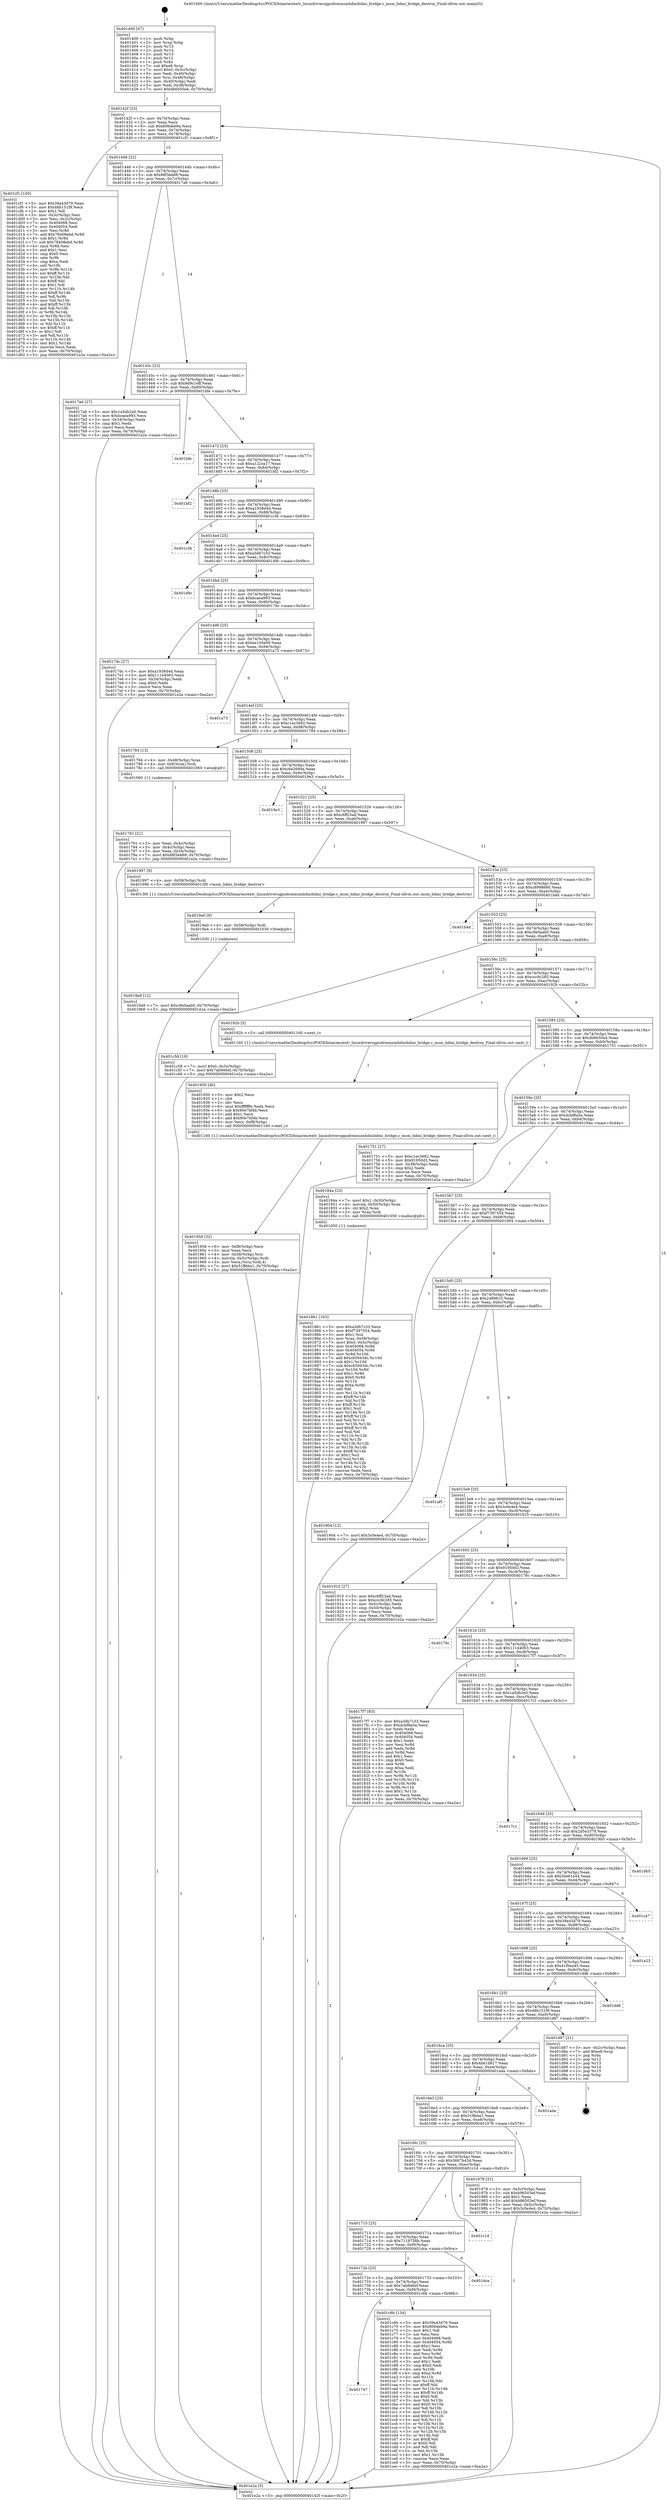 digraph "0x401400" {
  label = "0x401400 (/mnt/c/Users/mathe/Desktop/tcc/POCII/binaries/extr_linuxdriversgpudrmmsmhdmihdmi_bridge.c_msm_hdmi_bridge_destroy_Final-ollvm.out::main(0))"
  labelloc = "t"
  node[shape=record]

  Entry [label="",width=0.3,height=0.3,shape=circle,fillcolor=black,style=filled]
  "0x40142f" [label="{
     0x40142f [23]\l
     | [instrs]\l
     &nbsp;&nbsp;0x40142f \<+3\>: mov -0x70(%rbp),%eax\l
     &nbsp;&nbsp;0x401432 \<+2\>: mov %eax,%ecx\l
     &nbsp;&nbsp;0x401434 \<+6\>: sub $0x806deb9a,%ecx\l
     &nbsp;&nbsp;0x40143a \<+3\>: mov %eax,-0x74(%rbp)\l
     &nbsp;&nbsp;0x40143d \<+3\>: mov %ecx,-0x78(%rbp)\l
     &nbsp;&nbsp;0x401440 \<+6\>: je 0000000000401cf1 \<main+0x8f1\>\l
  }"]
  "0x401cf1" [label="{
     0x401cf1 [150]\l
     | [instrs]\l
     &nbsp;&nbsp;0x401cf1 \<+5\>: mov $0x39a43d79,%eax\l
     &nbsp;&nbsp;0x401cf6 \<+5\>: mov $0x48b151f9,%ecx\l
     &nbsp;&nbsp;0x401cfb \<+2\>: mov $0x1,%dl\l
     &nbsp;&nbsp;0x401cfd \<+3\>: mov -0x3c(%rbp),%esi\l
     &nbsp;&nbsp;0x401d00 \<+3\>: mov %esi,-0x2c(%rbp)\l
     &nbsp;&nbsp;0x401d03 \<+7\>: mov 0x404068,%esi\l
     &nbsp;&nbsp;0x401d0a \<+7\>: mov 0x404054,%edi\l
     &nbsp;&nbsp;0x401d11 \<+3\>: mov %esi,%r8d\l
     &nbsp;&nbsp;0x401d14 \<+7\>: add $0x78408ebd,%r8d\l
     &nbsp;&nbsp;0x401d1b \<+4\>: sub $0x1,%r8d\l
     &nbsp;&nbsp;0x401d1f \<+7\>: sub $0x78408ebd,%r8d\l
     &nbsp;&nbsp;0x401d26 \<+4\>: imul %r8d,%esi\l
     &nbsp;&nbsp;0x401d2a \<+3\>: and $0x1,%esi\l
     &nbsp;&nbsp;0x401d2d \<+3\>: cmp $0x0,%esi\l
     &nbsp;&nbsp;0x401d30 \<+4\>: sete %r9b\l
     &nbsp;&nbsp;0x401d34 \<+3\>: cmp $0xa,%edi\l
     &nbsp;&nbsp;0x401d37 \<+4\>: setl %r10b\l
     &nbsp;&nbsp;0x401d3b \<+3\>: mov %r9b,%r11b\l
     &nbsp;&nbsp;0x401d3e \<+4\>: xor $0xff,%r11b\l
     &nbsp;&nbsp;0x401d42 \<+3\>: mov %r10b,%bl\l
     &nbsp;&nbsp;0x401d45 \<+3\>: xor $0xff,%bl\l
     &nbsp;&nbsp;0x401d48 \<+3\>: xor $0x1,%dl\l
     &nbsp;&nbsp;0x401d4b \<+3\>: mov %r11b,%r14b\l
     &nbsp;&nbsp;0x401d4e \<+4\>: and $0xff,%r14b\l
     &nbsp;&nbsp;0x401d52 \<+3\>: and %dl,%r9b\l
     &nbsp;&nbsp;0x401d55 \<+3\>: mov %bl,%r15b\l
     &nbsp;&nbsp;0x401d58 \<+4\>: and $0xff,%r15b\l
     &nbsp;&nbsp;0x401d5c \<+3\>: and %dl,%r10b\l
     &nbsp;&nbsp;0x401d5f \<+3\>: or %r9b,%r14b\l
     &nbsp;&nbsp;0x401d62 \<+3\>: or %r10b,%r15b\l
     &nbsp;&nbsp;0x401d65 \<+3\>: xor %r15b,%r14b\l
     &nbsp;&nbsp;0x401d68 \<+3\>: or %bl,%r11b\l
     &nbsp;&nbsp;0x401d6b \<+4\>: xor $0xff,%r11b\l
     &nbsp;&nbsp;0x401d6f \<+3\>: or $0x1,%dl\l
     &nbsp;&nbsp;0x401d72 \<+3\>: and %dl,%r11b\l
     &nbsp;&nbsp;0x401d75 \<+3\>: or %r11b,%r14b\l
     &nbsp;&nbsp;0x401d78 \<+4\>: test $0x1,%r14b\l
     &nbsp;&nbsp;0x401d7c \<+3\>: cmovne %ecx,%eax\l
     &nbsp;&nbsp;0x401d7f \<+3\>: mov %eax,-0x70(%rbp)\l
     &nbsp;&nbsp;0x401d82 \<+5\>: jmp 0000000000401e2a \<main+0xa2a\>\l
  }"]
  "0x401446" [label="{
     0x401446 [22]\l
     | [instrs]\l
     &nbsp;&nbsp;0x401446 \<+5\>: jmp 000000000040144b \<main+0x4b\>\l
     &nbsp;&nbsp;0x40144b \<+3\>: mov -0x74(%rbp),%eax\l
     &nbsp;&nbsp;0x40144e \<+5\>: sub $0x88f3eb68,%eax\l
     &nbsp;&nbsp;0x401453 \<+3\>: mov %eax,-0x7c(%rbp)\l
     &nbsp;&nbsp;0x401456 \<+6\>: je 00000000004017a6 \<main+0x3a6\>\l
  }"]
  Exit [label="",width=0.3,height=0.3,shape=circle,fillcolor=black,style=filled,peripheries=2]
  "0x4017a6" [label="{
     0x4017a6 [27]\l
     | [instrs]\l
     &nbsp;&nbsp;0x4017a6 \<+5\>: mov $0x1a5db2e0,%eax\l
     &nbsp;&nbsp;0x4017ab \<+5\>: mov $0xbcaea993,%ecx\l
     &nbsp;&nbsp;0x4017b0 \<+3\>: mov -0x34(%rbp),%edx\l
     &nbsp;&nbsp;0x4017b3 \<+3\>: cmp $0x1,%edx\l
     &nbsp;&nbsp;0x4017b6 \<+3\>: cmovl %ecx,%eax\l
     &nbsp;&nbsp;0x4017b9 \<+3\>: mov %eax,-0x70(%rbp)\l
     &nbsp;&nbsp;0x4017bc \<+5\>: jmp 0000000000401e2a \<main+0xa2a\>\l
  }"]
  "0x40145c" [label="{
     0x40145c [22]\l
     | [instrs]\l
     &nbsp;&nbsp;0x40145c \<+5\>: jmp 0000000000401461 \<main+0x61\>\l
     &nbsp;&nbsp;0x401461 \<+3\>: mov -0x74(%rbp),%eax\l
     &nbsp;&nbsp;0x401464 \<+5\>: sub $0x9d9c1eff,%eax\l
     &nbsp;&nbsp;0x401469 \<+3\>: mov %eax,-0x80(%rbp)\l
     &nbsp;&nbsp;0x40146c \<+6\>: je 0000000000401bfe \<main+0x7fe\>\l
  }"]
  "0x401747" [label="{
     0x401747\l
  }", style=dashed]
  "0x401bfe" [label="{
     0x401bfe\l
  }", style=dashed]
  "0x401472" [label="{
     0x401472 [25]\l
     | [instrs]\l
     &nbsp;&nbsp;0x401472 \<+5\>: jmp 0000000000401477 \<main+0x77\>\l
     &nbsp;&nbsp;0x401477 \<+3\>: mov -0x74(%rbp),%eax\l
     &nbsp;&nbsp;0x40147a \<+5\>: sub $0xa122ca17,%eax\l
     &nbsp;&nbsp;0x40147f \<+6\>: mov %eax,-0x84(%rbp)\l
     &nbsp;&nbsp;0x401485 \<+6\>: je 0000000000401bf2 \<main+0x7f2\>\l
  }"]
  "0x401c6b" [label="{
     0x401c6b [134]\l
     | [instrs]\l
     &nbsp;&nbsp;0x401c6b \<+5\>: mov $0x39a43d79,%eax\l
     &nbsp;&nbsp;0x401c70 \<+5\>: mov $0x806deb9a,%ecx\l
     &nbsp;&nbsp;0x401c75 \<+2\>: mov $0x1,%dl\l
     &nbsp;&nbsp;0x401c77 \<+2\>: xor %esi,%esi\l
     &nbsp;&nbsp;0x401c79 \<+7\>: mov 0x404068,%edi\l
     &nbsp;&nbsp;0x401c80 \<+8\>: mov 0x404054,%r8d\l
     &nbsp;&nbsp;0x401c88 \<+3\>: sub $0x1,%esi\l
     &nbsp;&nbsp;0x401c8b \<+3\>: mov %edi,%r9d\l
     &nbsp;&nbsp;0x401c8e \<+3\>: add %esi,%r9d\l
     &nbsp;&nbsp;0x401c91 \<+4\>: imul %r9d,%edi\l
     &nbsp;&nbsp;0x401c95 \<+3\>: and $0x1,%edi\l
     &nbsp;&nbsp;0x401c98 \<+3\>: cmp $0x0,%edi\l
     &nbsp;&nbsp;0x401c9b \<+4\>: sete %r10b\l
     &nbsp;&nbsp;0x401c9f \<+4\>: cmp $0xa,%r8d\l
     &nbsp;&nbsp;0x401ca3 \<+4\>: setl %r11b\l
     &nbsp;&nbsp;0x401ca7 \<+3\>: mov %r10b,%bl\l
     &nbsp;&nbsp;0x401caa \<+3\>: xor $0xff,%bl\l
     &nbsp;&nbsp;0x401cad \<+3\>: mov %r11b,%r14b\l
     &nbsp;&nbsp;0x401cb0 \<+4\>: xor $0xff,%r14b\l
     &nbsp;&nbsp;0x401cb4 \<+3\>: xor $0x0,%dl\l
     &nbsp;&nbsp;0x401cb7 \<+3\>: mov %bl,%r15b\l
     &nbsp;&nbsp;0x401cba \<+4\>: and $0x0,%r15b\l
     &nbsp;&nbsp;0x401cbe \<+3\>: and %dl,%r10b\l
     &nbsp;&nbsp;0x401cc1 \<+3\>: mov %r14b,%r12b\l
     &nbsp;&nbsp;0x401cc4 \<+4\>: and $0x0,%r12b\l
     &nbsp;&nbsp;0x401cc8 \<+3\>: and %dl,%r11b\l
     &nbsp;&nbsp;0x401ccb \<+3\>: or %r10b,%r15b\l
     &nbsp;&nbsp;0x401cce \<+3\>: or %r11b,%r12b\l
     &nbsp;&nbsp;0x401cd1 \<+3\>: xor %r12b,%r15b\l
     &nbsp;&nbsp;0x401cd4 \<+3\>: or %r14b,%bl\l
     &nbsp;&nbsp;0x401cd7 \<+3\>: xor $0xff,%bl\l
     &nbsp;&nbsp;0x401cda \<+3\>: or $0x0,%dl\l
     &nbsp;&nbsp;0x401cdd \<+2\>: and %dl,%bl\l
     &nbsp;&nbsp;0x401cdf \<+3\>: or %bl,%r15b\l
     &nbsp;&nbsp;0x401ce2 \<+4\>: test $0x1,%r15b\l
     &nbsp;&nbsp;0x401ce6 \<+3\>: cmovne %ecx,%eax\l
     &nbsp;&nbsp;0x401ce9 \<+3\>: mov %eax,-0x70(%rbp)\l
     &nbsp;&nbsp;0x401cec \<+5\>: jmp 0000000000401e2a \<main+0xa2a\>\l
  }"]
  "0x401bf2" [label="{
     0x401bf2\l
  }", style=dashed]
  "0x40148b" [label="{
     0x40148b [25]\l
     | [instrs]\l
     &nbsp;&nbsp;0x40148b \<+5\>: jmp 0000000000401490 \<main+0x90\>\l
     &nbsp;&nbsp;0x401490 \<+3\>: mov -0x74(%rbp),%eax\l
     &nbsp;&nbsp;0x401493 \<+5\>: sub $0xa1938d4d,%eax\l
     &nbsp;&nbsp;0x401498 \<+6\>: mov %eax,-0x88(%rbp)\l
     &nbsp;&nbsp;0x40149e \<+6\>: je 0000000000401c3b \<main+0x83b\>\l
  }"]
  "0x40172e" [label="{
     0x40172e [25]\l
     | [instrs]\l
     &nbsp;&nbsp;0x40172e \<+5\>: jmp 0000000000401733 \<main+0x333\>\l
     &nbsp;&nbsp;0x401733 \<+3\>: mov -0x74(%rbp),%eax\l
     &nbsp;&nbsp;0x401736 \<+5\>: sub $0x7ab946ef,%eax\l
     &nbsp;&nbsp;0x40173b \<+6\>: mov %eax,-0xf4(%rbp)\l
     &nbsp;&nbsp;0x401741 \<+6\>: je 0000000000401c6b \<main+0x86b\>\l
  }"]
  "0x401c3b" [label="{
     0x401c3b\l
  }", style=dashed]
  "0x4014a4" [label="{
     0x4014a4 [25]\l
     | [instrs]\l
     &nbsp;&nbsp;0x4014a4 \<+5\>: jmp 00000000004014a9 \<main+0xa9\>\l
     &nbsp;&nbsp;0x4014a9 \<+3\>: mov -0x74(%rbp),%eax\l
     &nbsp;&nbsp;0x4014ac \<+5\>: sub $0xa3db7c33,%eax\l
     &nbsp;&nbsp;0x4014b1 \<+6\>: mov %eax,-0x8c(%rbp)\l
     &nbsp;&nbsp;0x4014b7 \<+6\>: je 0000000000401d9c \<main+0x99c\>\l
  }"]
  "0x401dca" [label="{
     0x401dca\l
  }", style=dashed]
  "0x401d9c" [label="{
     0x401d9c\l
  }", style=dashed]
  "0x4014bd" [label="{
     0x4014bd [25]\l
     | [instrs]\l
     &nbsp;&nbsp;0x4014bd \<+5\>: jmp 00000000004014c2 \<main+0xc2\>\l
     &nbsp;&nbsp;0x4014c2 \<+3\>: mov -0x74(%rbp),%eax\l
     &nbsp;&nbsp;0x4014c5 \<+5\>: sub $0xbcaea993,%eax\l
     &nbsp;&nbsp;0x4014ca \<+6\>: mov %eax,-0x90(%rbp)\l
     &nbsp;&nbsp;0x4014d0 \<+6\>: je 00000000004017dc \<main+0x3dc\>\l
  }"]
  "0x401715" [label="{
     0x401715 [25]\l
     | [instrs]\l
     &nbsp;&nbsp;0x401715 \<+5\>: jmp 000000000040171a \<main+0x31a\>\l
     &nbsp;&nbsp;0x40171a \<+3\>: mov -0x74(%rbp),%eax\l
     &nbsp;&nbsp;0x40171d \<+5\>: sub $0x7119758b,%eax\l
     &nbsp;&nbsp;0x401722 \<+6\>: mov %eax,-0xf0(%rbp)\l
     &nbsp;&nbsp;0x401728 \<+6\>: je 0000000000401dca \<main+0x9ca\>\l
  }"]
  "0x4017dc" [label="{
     0x4017dc [27]\l
     | [instrs]\l
     &nbsp;&nbsp;0x4017dc \<+5\>: mov $0xa1938d4d,%eax\l
     &nbsp;&nbsp;0x4017e1 \<+5\>: mov $0x11144063,%ecx\l
     &nbsp;&nbsp;0x4017e6 \<+3\>: mov -0x34(%rbp),%edx\l
     &nbsp;&nbsp;0x4017e9 \<+3\>: cmp $0x0,%edx\l
     &nbsp;&nbsp;0x4017ec \<+3\>: cmove %ecx,%eax\l
     &nbsp;&nbsp;0x4017ef \<+3\>: mov %eax,-0x70(%rbp)\l
     &nbsp;&nbsp;0x4017f2 \<+5\>: jmp 0000000000401e2a \<main+0xa2a\>\l
  }"]
  "0x4014d6" [label="{
     0x4014d6 [25]\l
     | [instrs]\l
     &nbsp;&nbsp;0x4014d6 \<+5\>: jmp 00000000004014db \<main+0xdb\>\l
     &nbsp;&nbsp;0x4014db \<+3\>: mov -0x74(%rbp),%eax\l
     &nbsp;&nbsp;0x4014de \<+5\>: sub $0xbe105e09,%eax\l
     &nbsp;&nbsp;0x4014e3 \<+6\>: mov %eax,-0x94(%rbp)\l
     &nbsp;&nbsp;0x4014e9 \<+6\>: je 0000000000401a73 \<main+0x673\>\l
  }"]
  "0x401c1d" [label="{
     0x401c1d\l
  }", style=dashed]
  "0x401a73" [label="{
     0x401a73\l
  }", style=dashed]
  "0x4014ef" [label="{
     0x4014ef [25]\l
     | [instrs]\l
     &nbsp;&nbsp;0x4014ef \<+5\>: jmp 00000000004014f4 \<main+0xf4\>\l
     &nbsp;&nbsp;0x4014f4 \<+3\>: mov -0x74(%rbp),%eax\l
     &nbsp;&nbsp;0x4014f7 \<+5\>: sub $0xc1ec3682,%eax\l
     &nbsp;&nbsp;0x4014fc \<+6\>: mov %eax,-0x98(%rbp)\l
     &nbsp;&nbsp;0x401502 \<+6\>: je 0000000000401784 \<main+0x384\>\l
  }"]
  "0x4019a9" [label="{
     0x4019a9 [12]\l
     | [instrs]\l
     &nbsp;&nbsp;0x4019a9 \<+7\>: movl $0xc9e0aab0,-0x70(%rbp)\l
     &nbsp;&nbsp;0x4019b0 \<+5\>: jmp 0000000000401e2a \<main+0xa2a\>\l
  }"]
  "0x401784" [label="{
     0x401784 [13]\l
     | [instrs]\l
     &nbsp;&nbsp;0x401784 \<+4\>: mov -0x48(%rbp),%rax\l
     &nbsp;&nbsp;0x401788 \<+4\>: mov 0x8(%rax),%rdi\l
     &nbsp;&nbsp;0x40178c \<+5\>: call 0000000000401060 \<atoi@plt\>\l
     | [calls]\l
     &nbsp;&nbsp;0x401060 \{1\} (unknown)\l
  }"]
  "0x401508" [label="{
     0x401508 [25]\l
     | [instrs]\l
     &nbsp;&nbsp;0x401508 \<+5\>: jmp 000000000040150d \<main+0x10d\>\l
     &nbsp;&nbsp;0x40150d \<+3\>: mov -0x74(%rbp),%eax\l
     &nbsp;&nbsp;0x401510 \<+5\>: sub $0xc6e2694e,%eax\l
     &nbsp;&nbsp;0x401515 \<+6\>: mov %eax,-0x9c(%rbp)\l
     &nbsp;&nbsp;0x40151b \<+6\>: je 00000000004019e3 \<main+0x5e3\>\l
  }"]
  "0x4019a0" [label="{
     0x4019a0 [9]\l
     | [instrs]\l
     &nbsp;&nbsp;0x4019a0 \<+4\>: mov -0x58(%rbp),%rdi\l
     &nbsp;&nbsp;0x4019a4 \<+5\>: call 0000000000401030 \<free@plt\>\l
     | [calls]\l
     &nbsp;&nbsp;0x401030 \{1\} (unknown)\l
  }"]
  "0x4019e3" [label="{
     0x4019e3\l
  }", style=dashed]
  "0x401521" [label="{
     0x401521 [25]\l
     | [instrs]\l
     &nbsp;&nbsp;0x401521 \<+5\>: jmp 0000000000401526 \<main+0x126\>\l
     &nbsp;&nbsp;0x401526 \<+3\>: mov -0x74(%rbp),%eax\l
     &nbsp;&nbsp;0x401529 \<+5\>: sub $0xc6ff23ad,%eax\l
     &nbsp;&nbsp;0x40152e \<+6\>: mov %eax,-0xa0(%rbp)\l
     &nbsp;&nbsp;0x401534 \<+6\>: je 0000000000401997 \<main+0x597\>\l
  }"]
  "0x4016fc" [label="{
     0x4016fc [25]\l
     | [instrs]\l
     &nbsp;&nbsp;0x4016fc \<+5\>: jmp 0000000000401701 \<main+0x301\>\l
     &nbsp;&nbsp;0x401701 \<+3\>: mov -0x74(%rbp),%eax\l
     &nbsp;&nbsp;0x401704 \<+5\>: sub $0x5667b43d,%eax\l
     &nbsp;&nbsp;0x401709 \<+6\>: mov %eax,-0xec(%rbp)\l
     &nbsp;&nbsp;0x40170f \<+6\>: je 0000000000401c1d \<main+0x81d\>\l
  }"]
  "0x401997" [label="{
     0x401997 [9]\l
     | [instrs]\l
     &nbsp;&nbsp;0x401997 \<+4\>: mov -0x58(%rbp),%rdi\l
     &nbsp;&nbsp;0x40199b \<+5\>: call 00000000004013f0 \<msm_hdmi_bridge_destroy\>\l
     | [calls]\l
     &nbsp;&nbsp;0x4013f0 \{1\} (/mnt/c/Users/mathe/Desktop/tcc/POCII/binaries/extr_linuxdriversgpudrmmsmhdmihdmi_bridge.c_msm_hdmi_bridge_destroy_Final-ollvm.out::msm_hdmi_bridge_destroy)\l
  }"]
  "0x40153a" [label="{
     0x40153a [25]\l
     | [instrs]\l
     &nbsp;&nbsp;0x40153a \<+5\>: jmp 000000000040153f \<main+0x13f\>\l
     &nbsp;&nbsp;0x40153f \<+3\>: mov -0x74(%rbp),%eax\l
     &nbsp;&nbsp;0x401542 \<+5\>: sub $0xc8998660,%eax\l
     &nbsp;&nbsp;0x401547 \<+6\>: mov %eax,-0xa4(%rbp)\l
     &nbsp;&nbsp;0x40154d \<+6\>: je 0000000000401b4d \<main+0x74d\>\l
  }"]
  "0x401978" [label="{
     0x401978 [31]\l
     | [instrs]\l
     &nbsp;&nbsp;0x401978 \<+3\>: mov -0x5c(%rbp),%eax\l
     &nbsp;&nbsp;0x40197b \<+5\>: sub $0xb96503ef,%eax\l
     &nbsp;&nbsp;0x401980 \<+3\>: add $0x1,%eax\l
     &nbsp;&nbsp;0x401983 \<+5\>: add $0xb96503ef,%eax\l
     &nbsp;&nbsp;0x401988 \<+3\>: mov %eax,-0x5c(%rbp)\l
     &nbsp;&nbsp;0x40198b \<+7\>: movl $0x3c0e4e4,-0x70(%rbp)\l
     &nbsp;&nbsp;0x401992 \<+5\>: jmp 0000000000401e2a \<main+0xa2a\>\l
  }"]
  "0x401b4d" [label="{
     0x401b4d\l
  }", style=dashed]
  "0x401553" [label="{
     0x401553 [25]\l
     | [instrs]\l
     &nbsp;&nbsp;0x401553 \<+5\>: jmp 0000000000401558 \<main+0x158\>\l
     &nbsp;&nbsp;0x401558 \<+3\>: mov -0x74(%rbp),%eax\l
     &nbsp;&nbsp;0x40155b \<+5\>: sub $0xc9e0aab0,%eax\l
     &nbsp;&nbsp;0x401560 \<+6\>: mov %eax,-0xa8(%rbp)\l
     &nbsp;&nbsp;0x401566 \<+6\>: je 0000000000401c58 \<main+0x858\>\l
  }"]
  "0x4016e3" [label="{
     0x4016e3 [25]\l
     | [instrs]\l
     &nbsp;&nbsp;0x4016e3 \<+5\>: jmp 00000000004016e8 \<main+0x2e8\>\l
     &nbsp;&nbsp;0x4016e8 \<+3\>: mov -0x74(%rbp),%eax\l
     &nbsp;&nbsp;0x4016eb \<+5\>: sub $0x51ffeba1,%eax\l
     &nbsp;&nbsp;0x4016f0 \<+6\>: mov %eax,-0xe8(%rbp)\l
     &nbsp;&nbsp;0x4016f6 \<+6\>: je 0000000000401978 \<main+0x578\>\l
  }"]
  "0x401c58" [label="{
     0x401c58 [19]\l
     | [instrs]\l
     &nbsp;&nbsp;0x401c58 \<+7\>: movl $0x0,-0x3c(%rbp)\l
     &nbsp;&nbsp;0x401c5f \<+7\>: movl $0x7ab946ef,-0x70(%rbp)\l
     &nbsp;&nbsp;0x401c66 \<+5\>: jmp 0000000000401e2a \<main+0xa2a\>\l
  }"]
  "0x40156c" [label="{
     0x40156c [25]\l
     | [instrs]\l
     &nbsp;&nbsp;0x40156c \<+5\>: jmp 0000000000401571 \<main+0x171\>\l
     &nbsp;&nbsp;0x401571 \<+3\>: mov -0x74(%rbp),%eax\l
     &nbsp;&nbsp;0x401574 \<+5\>: sub $0xccc9c285,%eax\l
     &nbsp;&nbsp;0x401579 \<+6\>: mov %eax,-0xac(%rbp)\l
     &nbsp;&nbsp;0x40157f \<+6\>: je 000000000040192b \<main+0x52b\>\l
  }"]
  "0x401ada" [label="{
     0x401ada\l
  }", style=dashed]
  "0x40192b" [label="{
     0x40192b [5]\l
     | [instrs]\l
     &nbsp;&nbsp;0x40192b \<+5\>: call 0000000000401160 \<next_i\>\l
     | [calls]\l
     &nbsp;&nbsp;0x401160 \{1\} (/mnt/c/Users/mathe/Desktop/tcc/POCII/binaries/extr_linuxdriversgpudrmmsmhdmihdmi_bridge.c_msm_hdmi_bridge_destroy_Final-ollvm.out::next_i)\l
  }"]
  "0x401585" [label="{
     0x401585 [25]\l
     | [instrs]\l
     &nbsp;&nbsp;0x401585 \<+5\>: jmp 000000000040158a \<main+0x18a\>\l
     &nbsp;&nbsp;0x40158a \<+3\>: mov -0x74(%rbp),%eax\l
     &nbsp;&nbsp;0x40158d \<+5\>: sub $0xdb6b50a4,%eax\l
     &nbsp;&nbsp;0x401592 \<+6\>: mov %eax,-0xb0(%rbp)\l
     &nbsp;&nbsp;0x401598 \<+6\>: je 0000000000401751 \<main+0x351\>\l
  }"]
  "0x4016ca" [label="{
     0x4016ca [25]\l
     | [instrs]\l
     &nbsp;&nbsp;0x4016ca \<+5\>: jmp 00000000004016cf \<main+0x2cf\>\l
     &nbsp;&nbsp;0x4016cf \<+3\>: mov -0x74(%rbp),%eax\l
     &nbsp;&nbsp;0x4016d2 \<+5\>: sub $0x4b61b817,%eax\l
     &nbsp;&nbsp;0x4016d7 \<+6\>: mov %eax,-0xe4(%rbp)\l
     &nbsp;&nbsp;0x4016dd \<+6\>: je 0000000000401ada \<main+0x6da\>\l
  }"]
  "0x401751" [label="{
     0x401751 [27]\l
     | [instrs]\l
     &nbsp;&nbsp;0x401751 \<+5\>: mov $0xc1ec3682,%eax\l
     &nbsp;&nbsp;0x401756 \<+5\>: mov $0x91950d3,%ecx\l
     &nbsp;&nbsp;0x40175b \<+3\>: mov -0x38(%rbp),%edx\l
     &nbsp;&nbsp;0x40175e \<+3\>: cmp $0x2,%edx\l
     &nbsp;&nbsp;0x401761 \<+3\>: cmovne %ecx,%eax\l
     &nbsp;&nbsp;0x401764 \<+3\>: mov %eax,-0x70(%rbp)\l
     &nbsp;&nbsp;0x401767 \<+5\>: jmp 0000000000401e2a \<main+0xa2a\>\l
  }"]
  "0x40159e" [label="{
     0x40159e [25]\l
     | [instrs]\l
     &nbsp;&nbsp;0x40159e \<+5\>: jmp 00000000004015a3 \<main+0x1a3\>\l
     &nbsp;&nbsp;0x4015a3 \<+3\>: mov -0x74(%rbp),%eax\l
     &nbsp;&nbsp;0x4015a6 \<+5\>: sub $0xdcbf8a5a,%eax\l
     &nbsp;&nbsp;0x4015ab \<+6\>: mov %eax,-0xb4(%rbp)\l
     &nbsp;&nbsp;0x4015b1 \<+6\>: je 000000000040184a \<main+0x44a\>\l
  }"]
  "0x401e2a" [label="{
     0x401e2a [5]\l
     | [instrs]\l
     &nbsp;&nbsp;0x401e2a \<+5\>: jmp 000000000040142f \<main+0x2f\>\l
  }"]
  "0x401400" [label="{
     0x401400 [47]\l
     | [instrs]\l
     &nbsp;&nbsp;0x401400 \<+1\>: push %rbp\l
     &nbsp;&nbsp;0x401401 \<+3\>: mov %rsp,%rbp\l
     &nbsp;&nbsp;0x401404 \<+2\>: push %r15\l
     &nbsp;&nbsp;0x401406 \<+2\>: push %r14\l
     &nbsp;&nbsp;0x401408 \<+2\>: push %r13\l
     &nbsp;&nbsp;0x40140a \<+2\>: push %r12\l
     &nbsp;&nbsp;0x40140c \<+1\>: push %rbx\l
     &nbsp;&nbsp;0x40140d \<+7\>: sub $0xe8,%rsp\l
     &nbsp;&nbsp;0x401414 \<+7\>: movl $0x0,-0x3c(%rbp)\l
     &nbsp;&nbsp;0x40141b \<+3\>: mov %edi,-0x40(%rbp)\l
     &nbsp;&nbsp;0x40141e \<+4\>: mov %rsi,-0x48(%rbp)\l
     &nbsp;&nbsp;0x401422 \<+3\>: mov -0x40(%rbp),%edi\l
     &nbsp;&nbsp;0x401425 \<+3\>: mov %edi,-0x38(%rbp)\l
     &nbsp;&nbsp;0x401428 \<+7\>: movl $0xdb6b50a4,-0x70(%rbp)\l
  }"]
  "0x401791" [label="{
     0x401791 [21]\l
     | [instrs]\l
     &nbsp;&nbsp;0x401791 \<+3\>: mov %eax,-0x4c(%rbp)\l
     &nbsp;&nbsp;0x401794 \<+3\>: mov -0x4c(%rbp),%eax\l
     &nbsp;&nbsp;0x401797 \<+3\>: mov %eax,-0x34(%rbp)\l
     &nbsp;&nbsp;0x40179a \<+7\>: movl $0x88f3eb68,-0x70(%rbp)\l
     &nbsp;&nbsp;0x4017a1 \<+5\>: jmp 0000000000401e2a \<main+0xa2a\>\l
  }"]
  "0x401d87" [label="{
     0x401d87 [21]\l
     | [instrs]\l
     &nbsp;&nbsp;0x401d87 \<+3\>: mov -0x2c(%rbp),%eax\l
     &nbsp;&nbsp;0x401d8a \<+7\>: add $0xe8,%rsp\l
     &nbsp;&nbsp;0x401d91 \<+1\>: pop %rbx\l
     &nbsp;&nbsp;0x401d92 \<+2\>: pop %r12\l
     &nbsp;&nbsp;0x401d94 \<+2\>: pop %r13\l
     &nbsp;&nbsp;0x401d96 \<+2\>: pop %r14\l
     &nbsp;&nbsp;0x401d98 \<+2\>: pop %r15\l
     &nbsp;&nbsp;0x401d9a \<+1\>: pop %rbp\l
     &nbsp;&nbsp;0x401d9b \<+1\>: ret\l
  }"]
  "0x40184a" [label="{
     0x40184a [23]\l
     | [instrs]\l
     &nbsp;&nbsp;0x40184a \<+7\>: movl $0x1,-0x50(%rbp)\l
     &nbsp;&nbsp;0x401851 \<+4\>: movslq -0x50(%rbp),%rax\l
     &nbsp;&nbsp;0x401855 \<+4\>: shl $0x2,%rax\l
     &nbsp;&nbsp;0x401859 \<+3\>: mov %rax,%rdi\l
     &nbsp;&nbsp;0x40185c \<+5\>: call 0000000000401050 \<malloc@plt\>\l
     | [calls]\l
     &nbsp;&nbsp;0x401050 \{1\} (unknown)\l
  }"]
  "0x4015b7" [label="{
     0x4015b7 [25]\l
     | [instrs]\l
     &nbsp;&nbsp;0x4015b7 \<+5\>: jmp 00000000004015bc \<main+0x1bc\>\l
     &nbsp;&nbsp;0x4015bc \<+3\>: mov -0x74(%rbp),%eax\l
     &nbsp;&nbsp;0x4015bf \<+5\>: sub $0xf7397554,%eax\l
     &nbsp;&nbsp;0x4015c4 \<+6\>: mov %eax,-0xb8(%rbp)\l
     &nbsp;&nbsp;0x4015ca \<+6\>: je 0000000000401904 \<main+0x504\>\l
  }"]
  "0x4016b1" [label="{
     0x4016b1 [25]\l
     | [instrs]\l
     &nbsp;&nbsp;0x4016b1 \<+5\>: jmp 00000000004016b6 \<main+0x2b6\>\l
     &nbsp;&nbsp;0x4016b6 \<+3\>: mov -0x74(%rbp),%eax\l
     &nbsp;&nbsp;0x4016b9 \<+5\>: sub $0x48b151f9,%eax\l
     &nbsp;&nbsp;0x4016be \<+6\>: mov %eax,-0xe0(%rbp)\l
     &nbsp;&nbsp;0x4016c4 \<+6\>: je 0000000000401d87 \<main+0x987\>\l
  }"]
  "0x401904" [label="{
     0x401904 [12]\l
     | [instrs]\l
     &nbsp;&nbsp;0x401904 \<+7\>: movl $0x3c0e4e4,-0x70(%rbp)\l
     &nbsp;&nbsp;0x40190b \<+5\>: jmp 0000000000401e2a \<main+0xa2a\>\l
  }"]
  "0x4015d0" [label="{
     0x4015d0 [25]\l
     | [instrs]\l
     &nbsp;&nbsp;0x4015d0 \<+5\>: jmp 00000000004015d5 \<main+0x1d5\>\l
     &nbsp;&nbsp;0x4015d5 \<+3\>: mov -0x74(%rbp),%eax\l
     &nbsp;&nbsp;0x4015d8 \<+5\>: sub $0x2489810,%eax\l
     &nbsp;&nbsp;0x4015dd \<+6\>: mov %eax,-0xbc(%rbp)\l
     &nbsp;&nbsp;0x4015e3 \<+6\>: je 0000000000401af5 \<main+0x6f5\>\l
  }"]
  "0x401dd6" [label="{
     0x401dd6\l
  }", style=dashed]
  "0x401af5" [label="{
     0x401af5\l
  }", style=dashed]
  "0x4015e9" [label="{
     0x4015e9 [25]\l
     | [instrs]\l
     &nbsp;&nbsp;0x4015e9 \<+5\>: jmp 00000000004015ee \<main+0x1ee\>\l
     &nbsp;&nbsp;0x4015ee \<+3\>: mov -0x74(%rbp),%eax\l
     &nbsp;&nbsp;0x4015f1 \<+5\>: sub $0x3c0e4e4,%eax\l
     &nbsp;&nbsp;0x4015f6 \<+6\>: mov %eax,-0xc0(%rbp)\l
     &nbsp;&nbsp;0x4015fc \<+6\>: je 0000000000401910 \<main+0x510\>\l
  }"]
  "0x401698" [label="{
     0x401698 [25]\l
     | [instrs]\l
     &nbsp;&nbsp;0x401698 \<+5\>: jmp 000000000040169d \<main+0x29d\>\l
     &nbsp;&nbsp;0x40169d \<+3\>: mov -0x74(%rbp),%eax\l
     &nbsp;&nbsp;0x4016a0 \<+5\>: sub $0x41f0ea45,%eax\l
     &nbsp;&nbsp;0x4016a5 \<+6\>: mov %eax,-0xdc(%rbp)\l
     &nbsp;&nbsp;0x4016ab \<+6\>: je 0000000000401dd6 \<main+0x9d6\>\l
  }"]
  "0x401910" [label="{
     0x401910 [27]\l
     | [instrs]\l
     &nbsp;&nbsp;0x401910 \<+5\>: mov $0xc6ff23ad,%eax\l
     &nbsp;&nbsp;0x401915 \<+5\>: mov $0xccc9c285,%ecx\l
     &nbsp;&nbsp;0x40191a \<+3\>: mov -0x5c(%rbp),%edx\l
     &nbsp;&nbsp;0x40191d \<+3\>: cmp -0x50(%rbp),%edx\l
     &nbsp;&nbsp;0x401920 \<+3\>: cmovl %ecx,%eax\l
     &nbsp;&nbsp;0x401923 \<+3\>: mov %eax,-0x70(%rbp)\l
     &nbsp;&nbsp;0x401926 \<+5\>: jmp 0000000000401e2a \<main+0xa2a\>\l
  }"]
  "0x401602" [label="{
     0x401602 [25]\l
     | [instrs]\l
     &nbsp;&nbsp;0x401602 \<+5\>: jmp 0000000000401607 \<main+0x207\>\l
     &nbsp;&nbsp;0x401607 \<+3\>: mov -0x74(%rbp),%eax\l
     &nbsp;&nbsp;0x40160a \<+5\>: sub $0x91950d3,%eax\l
     &nbsp;&nbsp;0x40160f \<+6\>: mov %eax,-0xc4(%rbp)\l
     &nbsp;&nbsp;0x401615 \<+6\>: je 000000000040176c \<main+0x36c\>\l
  }"]
  "0x401e23" [label="{
     0x401e23\l
  }", style=dashed]
  "0x40176c" [label="{
     0x40176c\l
  }", style=dashed]
  "0x40161b" [label="{
     0x40161b [25]\l
     | [instrs]\l
     &nbsp;&nbsp;0x40161b \<+5\>: jmp 0000000000401620 \<main+0x220\>\l
     &nbsp;&nbsp;0x401620 \<+3\>: mov -0x74(%rbp),%eax\l
     &nbsp;&nbsp;0x401623 \<+5\>: sub $0x11144063,%eax\l
     &nbsp;&nbsp;0x401628 \<+6\>: mov %eax,-0xc8(%rbp)\l
     &nbsp;&nbsp;0x40162e \<+6\>: je 00000000004017f7 \<main+0x3f7\>\l
  }"]
  "0x40167f" [label="{
     0x40167f [25]\l
     | [instrs]\l
     &nbsp;&nbsp;0x40167f \<+5\>: jmp 0000000000401684 \<main+0x284\>\l
     &nbsp;&nbsp;0x401684 \<+3\>: mov -0x74(%rbp),%eax\l
     &nbsp;&nbsp;0x401687 \<+5\>: sub $0x39a43d79,%eax\l
     &nbsp;&nbsp;0x40168c \<+6\>: mov %eax,-0xd8(%rbp)\l
     &nbsp;&nbsp;0x401692 \<+6\>: je 0000000000401e23 \<main+0xa23\>\l
  }"]
  "0x4017f7" [label="{
     0x4017f7 [83]\l
     | [instrs]\l
     &nbsp;&nbsp;0x4017f7 \<+5\>: mov $0xa3db7c33,%eax\l
     &nbsp;&nbsp;0x4017fc \<+5\>: mov $0xdcbf8a5a,%ecx\l
     &nbsp;&nbsp;0x401801 \<+2\>: xor %edx,%edx\l
     &nbsp;&nbsp;0x401803 \<+7\>: mov 0x404068,%esi\l
     &nbsp;&nbsp;0x40180a \<+7\>: mov 0x404054,%edi\l
     &nbsp;&nbsp;0x401811 \<+3\>: sub $0x1,%edx\l
     &nbsp;&nbsp;0x401814 \<+3\>: mov %esi,%r8d\l
     &nbsp;&nbsp;0x401817 \<+3\>: add %edx,%r8d\l
     &nbsp;&nbsp;0x40181a \<+4\>: imul %r8d,%esi\l
     &nbsp;&nbsp;0x40181e \<+3\>: and $0x1,%esi\l
     &nbsp;&nbsp;0x401821 \<+3\>: cmp $0x0,%esi\l
     &nbsp;&nbsp;0x401824 \<+4\>: sete %r9b\l
     &nbsp;&nbsp;0x401828 \<+3\>: cmp $0xa,%edi\l
     &nbsp;&nbsp;0x40182b \<+4\>: setl %r10b\l
     &nbsp;&nbsp;0x40182f \<+3\>: mov %r9b,%r11b\l
     &nbsp;&nbsp;0x401832 \<+3\>: and %r10b,%r11b\l
     &nbsp;&nbsp;0x401835 \<+3\>: xor %r10b,%r9b\l
     &nbsp;&nbsp;0x401838 \<+3\>: or %r9b,%r11b\l
     &nbsp;&nbsp;0x40183b \<+4\>: test $0x1,%r11b\l
     &nbsp;&nbsp;0x40183f \<+3\>: cmovne %ecx,%eax\l
     &nbsp;&nbsp;0x401842 \<+3\>: mov %eax,-0x70(%rbp)\l
     &nbsp;&nbsp;0x401845 \<+5\>: jmp 0000000000401e2a \<main+0xa2a\>\l
  }"]
  "0x401634" [label="{
     0x401634 [25]\l
     | [instrs]\l
     &nbsp;&nbsp;0x401634 \<+5\>: jmp 0000000000401639 \<main+0x239\>\l
     &nbsp;&nbsp;0x401639 \<+3\>: mov -0x74(%rbp),%eax\l
     &nbsp;&nbsp;0x40163c \<+5\>: sub $0x1a5db2e0,%eax\l
     &nbsp;&nbsp;0x401641 \<+6\>: mov %eax,-0xcc(%rbp)\l
     &nbsp;&nbsp;0x401647 \<+6\>: je 00000000004017c1 \<main+0x3c1\>\l
  }"]
  "0x401861" [label="{
     0x401861 [163]\l
     | [instrs]\l
     &nbsp;&nbsp;0x401861 \<+5\>: mov $0xa3db7c33,%ecx\l
     &nbsp;&nbsp;0x401866 \<+5\>: mov $0xf7397554,%edx\l
     &nbsp;&nbsp;0x40186b \<+3\>: mov $0x1,%sil\l
     &nbsp;&nbsp;0x40186e \<+4\>: mov %rax,-0x58(%rbp)\l
     &nbsp;&nbsp;0x401872 \<+7\>: movl $0x0,-0x5c(%rbp)\l
     &nbsp;&nbsp;0x401879 \<+8\>: mov 0x404068,%r8d\l
     &nbsp;&nbsp;0x401881 \<+8\>: mov 0x404054,%r9d\l
     &nbsp;&nbsp;0x401889 \<+3\>: mov %r8d,%r10d\l
     &nbsp;&nbsp;0x40188c \<+7\>: add $0xcb5943dc,%r10d\l
     &nbsp;&nbsp;0x401893 \<+4\>: sub $0x1,%r10d\l
     &nbsp;&nbsp;0x401897 \<+7\>: sub $0xcb5943dc,%r10d\l
     &nbsp;&nbsp;0x40189e \<+4\>: imul %r10d,%r8d\l
     &nbsp;&nbsp;0x4018a2 \<+4\>: and $0x1,%r8d\l
     &nbsp;&nbsp;0x4018a6 \<+4\>: cmp $0x0,%r8d\l
     &nbsp;&nbsp;0x4018aa \<+4\>: sete %r11b\l
     &nbsp;&nbsp;0x4018ae \<+4\>: cmp $0xa,%r9d\l
     &nbsp;&nbsp;0x4018b2 \<+3\>: setl %bl\l
     &nbsp;&nbsp;0x4018b5 \<+3\>: mov %r11b,%r14b\l
     &nbsp;&nbsp;0x4018b8 \<+4\>: xor $0xff,%r14b\l
     &nbsp;&nbsp;0x4018bc \<+3\>: mov %bl,%r15b\l
     &nbsp;&nbsp;0x4018bf \<+4\>: xor $0xff,%r15b\l
     &nbsp;&nbsp;0x4018c3 \<+4\>: xor $0x1,%sil\l
     &nbsp;&nbsp;0x4018c7 \<+3\>: mov %r14b,%r12b\l
     &nbsp;&nbsp;0x4018ca \<+4\>: and $0xff,%r12b\l
     &nbsp;&nbsp;0x4018ce \<+3\>: and %sil,%r11b\l
     &nbsp;&nbsp;0x4018d1 \<+3\>: mov %r15b,%r13b\l
     &nbsp;&nbsp;0x4018d4 \<+4\>: and $0xff,%r13b\l
     &nbsp;&nbsp;0x4018d8 \<+3\>: and %sil,%bl\l
     &nbsp;&nbsp;0x4018db \<+3\>: or %r11b,%r12b\l
     &nbsp;&nbsp;0x4018de \<+3\>: or %bl,%r13b\l
     &nbsp;&nbsp;0x4018e1 \<+3\>: xor %r13b,%r12b\l
     &nbsp;&nbsp;0x4018e4 \<+3\>: or %r15b,%r14b\l
     &nbsp;&nbsp;0x4018e7 \<+4\>: xor $0xff,%r14b\l
     &nbsp;&nbsp;0x4018eb \<+4\>: or $0x1,%sil\l
     &nbsp;&nbsp;0x4018ef \<+3\>: and %sil,%r14b\l
     &nbsp;&nbsp;0x4018f2 \<+3\>: or %r14b,%r12b\l
     &nbsp;&nbsp;0x4018f5 \<+4\>: test $0x1,%r12b\l
     &nbsp;&nbsp;0x4018f9 \<+3\>: cmovne %edx,%ecx\l
     &nbsp;&nbsp;0x4018fc \<+3\>: mov %ecx,-0x70(%rbp)\l
     &nbsp;&nbsp;0x4018ff \<+5\>: jmp 0000000000401e2a \<main+0xa2a\>\l
  }"]
  "0x401930" [label="{
     0x401930 [40]\l
     | [instrs]\l
     &nbsp;&nbsp;0x401930 \<+5\>: mov $0x2,%ecx\l
     &nbsp;&nbsp;0x401935 \<+1\>: cltd\l
     &nbsp;&nbsp;0x401936 \<+2\>: idiv %ecx\l
     &nbsp;&nbsp;0x401938 \<+6\>: imul $0xfffffffe,%edx,%ecx\l
     &nbsp;&nbsp;0x40193e \<+6\>: sub $0x90e7bf4b,%ecx\l
     &nbsp;&nbsp;0x401944 \<+3\>: add $0x1,%ecx\l
     &nbsp;&nbsp;0x401947 \<+6\>: add $0x90e7bf4b,%ecx\l
     &nbsp;&nbsp;0x40194d \<+6\>: mov %ecx,-0xf8(%rbp)\l
     &nbsp;&nbsp;0x401953 \<+5\>: call 0000000000401160 \<next_i\>\l
     | [calls]\l
     &nbsp;&nbsp;0x401160 \{1\} (/mnt/c/Users/mathe/Desktop/tcc/POCII/binaries/extr_linuxdriversgpudrmmsmhdmihdmi_bridge.c_msm_hdmi_bridge_destroy_Final-ollvm.out::next_i)\l
  }"]
  "0x401958" [label="{
     0x401958 [32]\l
     | [instrs]\l
     &nbsp;&nbsp;0x401958 \<+6\>: mov -0xf8(%rbp),%ecx\l
     &nbsp;&nbsp;0x40195e \<+3\>: imul %eax,%ecx\l
     &nbsp;&nbsp;0x401961 \<+4\>: mov -0x58(%rbp),%rsi\l
     &nbsp;&nbsp;0x401965 \<+4\>: movslq -0x5c(%rbp),%rdi\l
     &nbsp;&nbsp;0x401969 \<+3\>: mov %ecx,(%rsi,%rdi,4)\l
     &nbsp;&nbsp;0x40196c \<+7\>: movl $0x51ffeba1,-0x70(%rbp)\l
     &nbsp;&nbsp;0x401973 \<+5\>: jmp 0000000000401e2a \<main+0xa2a\>\l
  }"]
  "0x401c47" [label="{
     0x401c47\l
  }", style=dashed]
  "0x4017c1" [label="{
     0x4017c1\l
  }", style=dashed]
  "0x40164d" [label="{
     0x40164d [25]\l
     | [instrs]\l
     &nbsp;&nbsp;0x40164d \<+5\>: jmp 0000000000401652 \<main+0x252\>\l
     &nbsp;&nbsp;0x401652 \<+3\>: mov -0x74(%rbp),%eax\l
     &nbsp;&nbsp;0x401655 \<+5\>: sub $0x2d5e3379,%eax\l
     &nbsp;&nbsp;0x40165a \<+6\>: mov %eax,-0xd0(%rbp)\l
     &nbsp;&nbsp;0x401660 \<+6\>: je 00000000004019b5 \<main+0x5b5\>\l
  }"]
  "0x401666" [label="{
     0x401666 [25]\l
     | [instrs]\l
     &nbsp;&nbsp;0x401666 \<+5\>: jmp 000000000040166b \<main+0x26b\>\l
     &nbsp;&nbsp;0x40166b \<+3\>: mov -0x74(%rbp),%eax\l
     &nbsp;&nbsp;0x40166e \<+5\>: sub $0x30e61e44,%eax\l
     &nbsp;&nbsp;0x401673 \<+6\>: mov %eax,-0xd4(%rbp)\l
     &nbsp;&nbsp;0x401679 \<+6\>: je 0000000000401c47 \<main+0x847\>\l
  }"]
  "0x4019b5" [label="{
     0x4019b5\l
  }", style=dashed]
  Entry -> "0x401400" [label=" 1"]
  "0x40142f" -> "0x401cf1" [label=" 1"]
  "0x40142f" -> "0x401446" [label=" 15"]
  "0x401d87" -> Exit [label=" 1"]
  "0x401446" -> "0x4017a6" [label=" 1"]
  "0x401446" -> "0x40145c" [label=" 14"]
  "0x401cf1" -> "0x401e2a" [label=" 1"]
  "0x40145c" -> "0x401bfe" [label=" 0"]
  "0x40145c" -> "0x401472" [label=" 14"]
  "0x401c6b" -> "0x401e2a" [label=" 1"]
  "0x401472" -> "0x401bf2" [label=" 0"]
  "0x401472" -> "0x40148b" [label=" 14"]
  "0x40172e" -> "0x401747" [label=" 0"]
  "0x40148b" -> "0x401c3b" [label=" 0"]
  "0x40148b" -> "0x4014a4" [label=" 14"]
  "0x40172e" -> "0x401c6b" [label=" 1"]
  "0x4014a4" -> "0x401d9c" [label=" 0"]
  "0x4014a4" -> "0x4014bd" [label=" 14"]
  "0x401715" -> "0x40172e" [label=" 1"]
  "0x4014bd" -> "0x4017dc" [label=" 1"]
  "0x4014bd" -> "0x4014d6" [label=" 13"]
  "0x401715" -> "0x401dca" [label=" 0"]
  "0x4014d6" -> "0x401a73" [label=" 0"]
  "0x4014d6" -> "0x4014ef" [label=" 13"]
  "0x4016fc" -> "0x401715" [label=" 1"]
  "0x4014ef" -> "0x401784" [label=" 1"]
  "0x4014ef" -> "0x401508" [label=" 12"]
  "0x4016fc" -> "0x401c1d" [label=" 0"]
  "0x401508" -> "0x4019e3" [label=" 0"]
  "0x401508" -> "0x401521" [label=" 12"]
  "0x401c58" -> "0x401e2a" [label=" 1"]
  "0x401521" -> "0x401997" [label=" 1"]
  "0x401521" -> "0x40153a" [label=" 11"]
  "0x4019a9" -> "0x401e2a" [label=" 1"]
  "0x40153a" -> "0x401b4d" [label=" 0"]
  "0x40153a" -> "0x401553" [label=" 11"]
  "0x4019a0" -> "0x4019a9" [label=" 1"]
  "0x401553" -> "0x401c58" [label=" 1"]
  "0x401553" -> "0x40156c" [label=" 10"]
  "0x401978" -> "0x401e2a" [label=" 1"]
  "0x40156c" -> "0x40192b" [label=" 1"]
  "0x40156c" -> "0x401585" [label=" 9"]
  "0x4016e3" -> "0x4016fc" [label=" 1"]
  "0x401585" -> "0x401751" [label=" 1"]
  "0x401585" -> "0x40159e" [label=" 8"]
  "0x401751" -> "0x401e2a" [label=" 1"]
  "0x401400" -> "0x40142f" [label=" 1"]
  "0x401e2a" -> "0x40142f" [label=" 15"]
  "0x401784" -> "0x401791" [label=" 1"]
  "0x401791" -> "0x401e2a" [label=" 1"]
  "0x4017a6" -> "0x401e2a" [label=" 1"]
  "0x4017dc" -> "0x401e2a" [label=" 1"]
  "0x401997" -> "0x4019a0" [label=" 1"]
  "0x40159e" -> "0x40184a" [label=" 1"]
  "0x40159e" -> "0x4015b7" [label=" 7"]
  "0x4016ca" -> "0x4016e3" [label=" 2"]
  "0x4015b7" -> "0x401904" [label=" 1"]
  "0x4015b7" -> "0x4015d0" [label=" 6"]
  "0x4016e3" -> "0x401978" [label=" 1"]
  "0x4015d0" -> "0x401af5" [label=" 0"]
  "0x4015d0" -> "0x4015e9" [label=" 6"]
  "0x4016b1" -> "0x4016ca" [label=" 2"]
  "0x4015e9" -> "0x401910" [label=" 2"]
  "0x4015e9" -> "0x401602" [label=" 4"]
  "0x4016ca" -> "0x401ada" [label=" 0"]
  "0x401602" -> "0x40176c" [label=" 0"]
  "0x401602" -> "0x40161b" [label=" 4"]
  "0x401698" -> "0x4016b1" [label=" 3"]
  "0x40161b" -> "0x4017f7" [label=" 1"]
  "0x40161b" -> "0x401634" [label=" 3"]
  "0x4017f7" -> "0x401e2a" [label=" 1"]
  "0x40184a" -> "0x401861" [label=" 1"]
  "0x401861" -> "0x401e2a" [label=" 1"]
  "0x401904" -> "0x401e2a" [label=" 1"]
  "0x401910" -> "0x401e2a" [label=" 2"]
  "0x40192b" -> "0x401930" [label=" 1"]
  "0x401930" -> "0x401958" [label=" 1"]
  "0x401958" -> "0x401e2a" [label=" 1"]
  "0x4016b1" -> "0x401d87" [label=" 1"]
  "0x401634" -> "0x4017c1" [label=" 0"]
  "0x401634" -> "0x40164d" [label=" 3"]
  "0x40167f" -> "0x401698" [label=" 3"]
  "0x40164d" -> "0x4019b5" [label=" 0"]
  "0x40164d" -> "0x401666" [label=" 3"]
  "0x40167f" -> "0x401e23" [label=" 0"]
  "0x401666" -> "0x401c47" [label=" 0"]
  "0x401666" -> "0x40167f" [label=" 3"]
  "0x401698" -> "0x401dd6" [label=" 0"]
}
